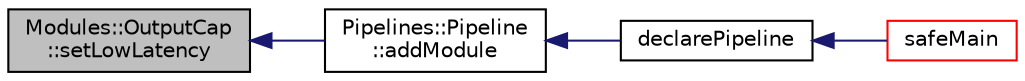 digraph "Modules::OutputCap::setLowLatency"
{
 // INTERACTIVE_SVG=YES
  edge [fontname="Helvetica",fontsize="10",labelfontname="Helvetica",labelfontsize="10"];
  node [fontname="Helvetica",fontsize="10",shape=record];
  rankdir="LR";
  Node1 [label="Modules::OutputCap\l::setLowLatency",height=0.2,width=0.4,color="black", fillcolor="grey75", style="filled", fontcolor="black"];
  Node1 -> Node2 [dir="back",color="midnightblue",fontsize="10",style="solid",fontname="Helvetica"];
  Node2 [label="Pipelines::Pipeline\l::addModule",height=0.2,width=0.4,color="black", fillcolor="white", style="filled",URL="$class_pipelines_1_1_pipeline.html#aa3807fdc51116abec7e221164a5ebfdd"];
  Node2 -> Node3 [dir="back",color="midnightblue",fontsize="10",style="solid",fontname="Helvetica"];
  Node3 [label="declarePipeline",height=0.2,width=0.4,color="black", fillcolor="white", style="filled",URL="$dashcastx_2pipeliner_8hpp.html#a61f5e929f8d1fe5fbcf5738d3002bcb2"];
  Node3 -> Node4 [dir="back",color="midnightblue",fontsize="10",style="solid",fontname="Helvetica"];
  Node4 [label="safeMain",height=0.2,width=0.4,color="red", fillcolor="white", style="filled",URL="$dashcastx_8cpp.html#aa400efc830b0819630294f736401c2f7"];
}
